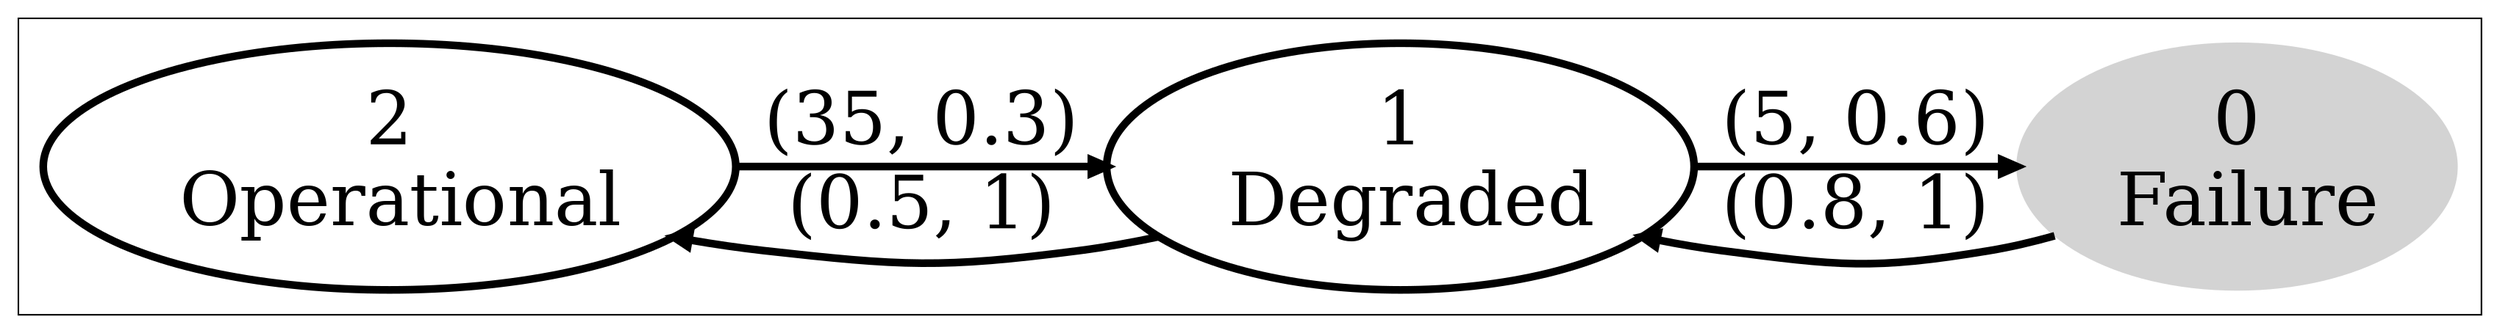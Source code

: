 digraph  { graph [rankdir="RL" ];
node  [fontsize=48];
edge  [fontsize=48];
0[label="0\n Failure" style=filled color=lightgrey];
1[label="1\n Degraded" style="setlinewidth(5)"];
2[label="2\n Operational" style="setlinewidth(5)"];


subgraph cluster0 {

subgraph cluster1 
{
	color = white;
	0 -> 1[label="(0.8, 1)" style="setlinewidth(5)"];
};


1 -> 0[label="(5, 0.6)" style="setlinewidth(5)"];
1 -> 2[label="(0.5, 1)" style="setlinewidth(5)"];

subgraph cluster1 
{
	color = white;
	2 -> 1[label="(35, 0.3)" style="setlinewidth(5)"];
};

};
}

